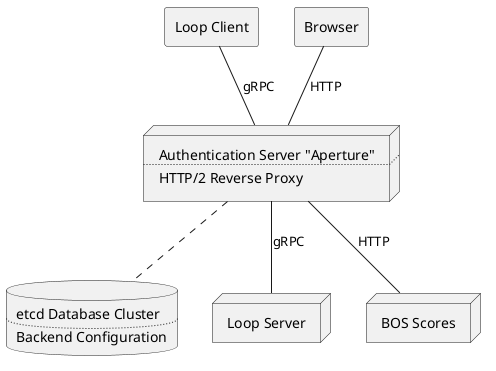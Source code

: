 @startuml

agent loopclient as "Loop Client"
agent browser as "Browser"

node aperture [
  Authentication Server "Aperture"
  ....
  HTTP/2 Reverse Proxy
]

database etcd [
  etcd Database Cluster
  ....
  Backend Configuration
]

node loopserver as "Loop Server"
node bosscores as "BOS Scores"

loopclient -- aperture : gRPC
browser -- aperture : HTTP

aperture .. etcd

aperture -- loopserver : gRPC
aperture -- bosscores : HTTP

@enduml